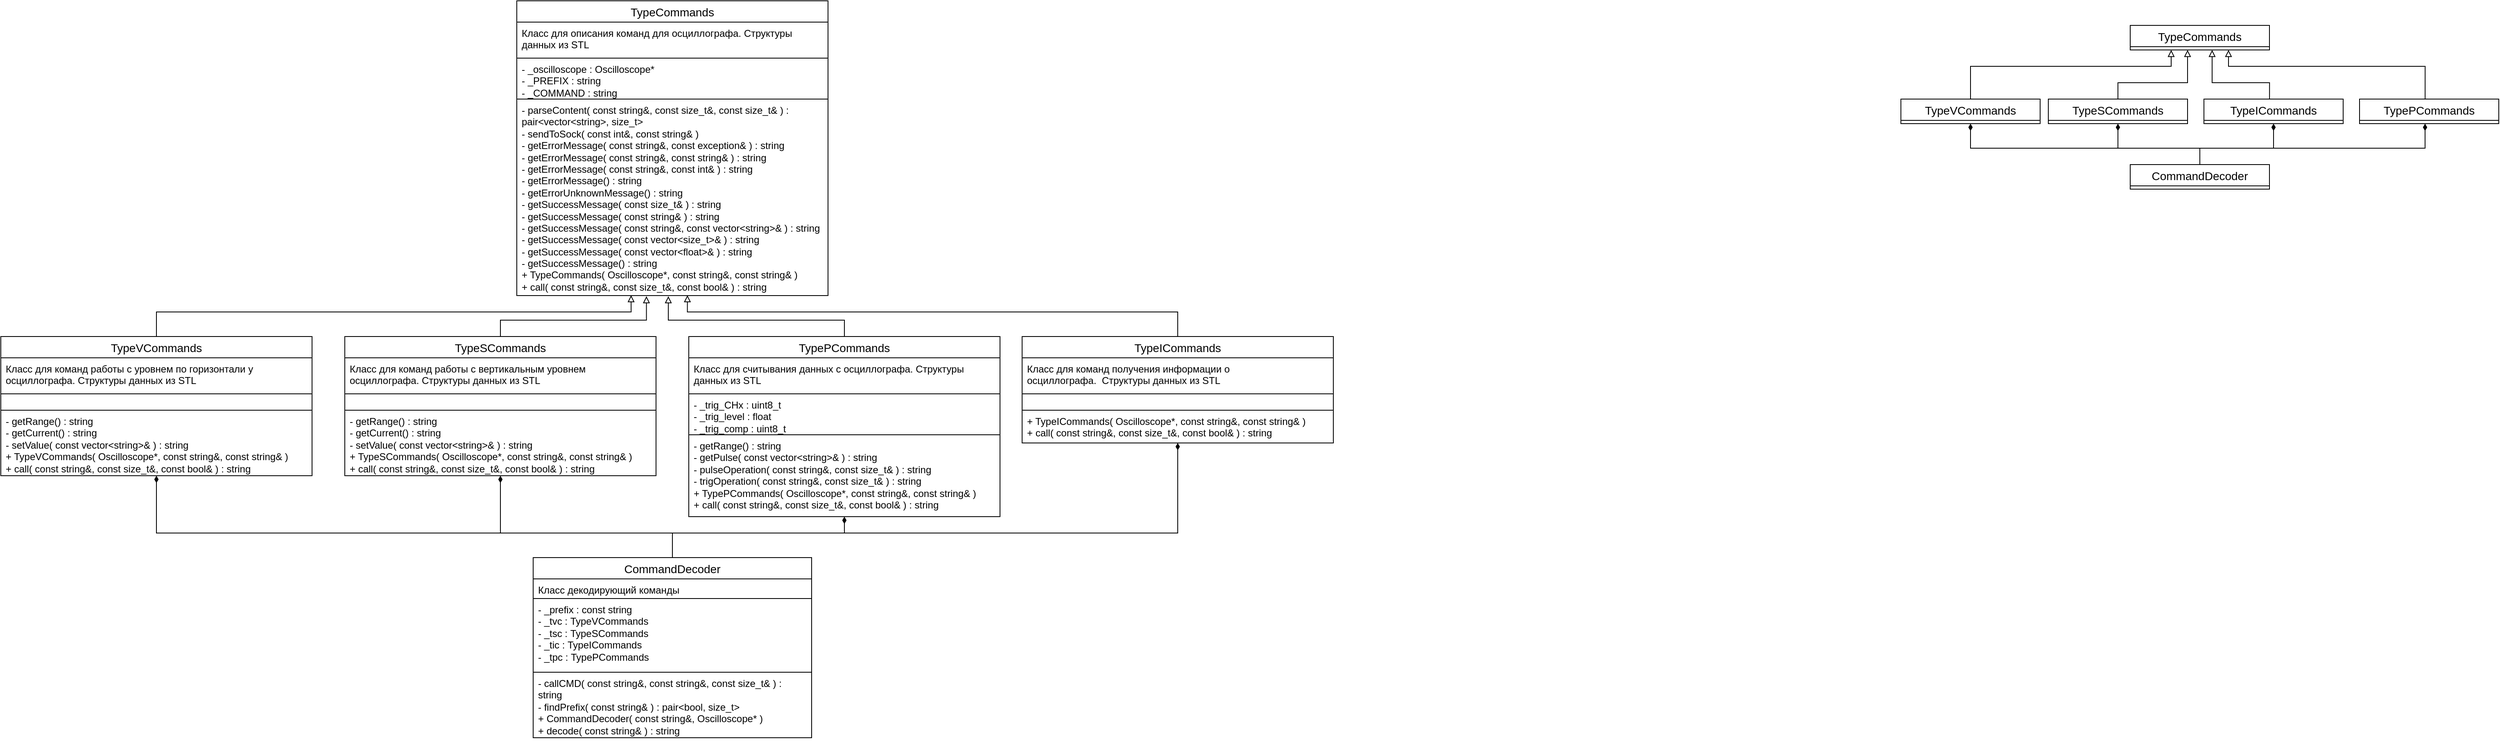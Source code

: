 <mxfile version="24.7.7">
  <diagram name="Страница — 1" id="O6acOKVQjmyDi4PtnxeY">
    <mxGraphModel dx="1853" dy="720" grid="1" gridSize="10" guides="1" tooltips="1" connect="1" arrows="1" fold="1" page="1" pageScale="1" pageWidth="827" pageHeight="1169" math="0" shadow="0">
      <root>
        <mxCell id="0" />
        <mxCell id="1" parent="0" />
        <mxCell id="8ycHwIcPBkL53dI1Rve8-1" value="TypeCommands" style="swimlane;fontStyle=0;childLayout=stackLayout;horizontal=1;startSize=26;horizontalStack=0;resizeParent=1;resizeParentMax=0;resizeLast=0;collapsible=1;marginBottom=0;align=center;fontSize=14;" vertex="1" parent="1">
          <mxGeometry x="-170" y="50" width="380" height="360" as="geometry">
            <mxRectangle x="230" y="200" width="170" height="30" as="alternateBounds" />
          </mxGeometry>
        </mxCell>
        <mxCell id="8ycHwIcPBkL53dI1Rve8-3" value="Класс для описания команд для осциллографа. Структуры данных из STL" style="text;spacingLeft=4;spacingRight=4;overflow=hidden;rotatable=0;points=[[0,0.5],[1,0.5]];portConstraint=eastwest;fontSize=12;whiteSpace=wrap;html=1;strokeWidth=1;perimeterSpacing=1;strokeColor=default;" vertex="1" parent="8ycHwIcPBkL53dI1Rve8-1">
          <mxGeometry y="26" width="380" height="44" as="geometry" />
        </mxCell>
        <mxCell id="8ycHwIcPBkL53dI1Rve8-2" value="&lt;div&gt;-&amp;nbsp;_oscilloscope :&amp;nbsp;Oscilloscope*&lt;/div&gt;- _PREFIX : string&lt;div&gt;&lt;div&gt;-&amp;nbsp;_COMMAND : string&lt;/div&gt;&lt;div&gt;&lt;br&gt;&lt;/div&gt;&lt;div&gt;&lt;br&gt;&lt;/div&gt;&lt;div&gt;&lt;br&gt;&lt;/div&gt;&lt;div&gt;&lt;br&gt;&lt;/div&gt;&lt;/div&gt;" style="text;strokeColor=none;fillColor=none;spacingLeft=4;spacingRight=4;overflow=hidden;rotatable=0;points=[[0,0.5],[1,0.5]];portConstraint=eastwest;fontSize=12;whiteSpace=wrap;html=1;" vertex="1" parent="8ycHwIcPBkL53dI1Rve8-1">
          <mxGeometry y="70" width="380" height="50" as="geometry" />
        </mxCell>
        <mxCell id="8ycHwIcPBkL53dI1Rve8-7" value="&lt;div style=&quot;caret-color: rgb(0, 0, 0); color: rgb(0, 0, 0); font-family: Helvetica; font-size: 12px; font-style: normal; font-variant-caps: normal; font-weight: 400; letter-spacing: normal; orphans: auto; text-align: left; text-indent: 0px; text-transform: none; white-space: normal; widows: auto; word-spacing: 0px; -webkit-text-stroke-width: 0px; text-decoration: none;&quot;&gt;- parseContent( const string&amp;amp;, const size_t&amp;amp;, const size_t&amp;amp; ) : pair&amp;lt;vector&amp;lt;string&amp;gt;, size_t&amp;gt;&lt;/div&gt;&lt;div style=&quot;caret-color: rgb(0, 0, 0); color: rgb(0, 0, 0); font-family: Helvetica; font-size: 12px; font-style: normal; font-variant-caps: normal; font-weight: 400; letter-spacing: normal; orphans: auto; text-align: left; text-indent: 0px; text-transform: none; white-space: normal; widows: auto; word-spacing: 0px; -webkit-text-stroke-width: 0px; text-decoration: none;&quot;&gt;- sendToSock( const int&amp;amp;, const string&amp;amp; )&lt;/div&gt;&lt;div style=&quot;caret-color: rgb(0, 0, 0); color: rgb(0, 0, 0); font-family: Helvetica; font-size: 12px; font-style: normal; font-variant-caps: normal; font-weight: 400; letter-spacing: normal; orphans: auto; text-align: left; text-indent: 0px; text-transform: none; white-space: normal; widows: auto; word-spacing: 0px; -webkit-text-stroke-width: 0px; text-decoration: none;&quot;&gt;- getErrorMessage( const string&amp;amp;, const exception&amp;amp; ) : string&lt;/div&gt;&lt;div style=&quot;caret-color: rgb(0, 0, 0); color: rgb(0, 0, 0); font-family: Helvetica; font-size: 12px; font-style: normal; font-variant-caps: normal; font-weight: 400; letter-spacing: normal; orphans: auto; text-align: left; text-indent: 0px; text-transform: none; white-space: normal; widows: auto; word-spacing: 0px; -webkit-text-stroke-width: 0px; text-decoration: none;&quot;&gt;- getErrorMessage( const string&amp;amp;, const string&amp;amp; ) : string&lt;/div&gt;&lt;div style=&quot;caret-color: rgb(0, 0, 0); color: rgb(0, 0, 0); font-family: Helvetica; font-size: 12px; font-style: normal; font-variant-caps: normal; font-weight: 400; letter-spacing: normal; orphans: auto; text-align: left; text-indent: 0px; text-transform: none; white-space: normal; widows: auto; word-spacing: 0px; -webkit-text-stroke-width: 0px; text-decoration: none;&quot;&gt;- getErrorMessage( const string&amp;amp;, const int&amp;amp; ) : string&lt;/div&gt;&lt;div style=&quot;caret-color: rgb(0, 0, 0); color: rgb(0, 0, 0); font-family: Helvetica; font-size: 12px; font-style: normal; font-variant-caps: normal; font-weight: 400; letter-spacing: normal; orphans: auto; text-align: left; text-indent: 0px; text-transform: none; white-space: normal; widows: auto; word-spacing: 0px; -webkit-text-stroke-width: 0px; text-decoration: none;&quot;&gt;- getErrorMessage() : string&lt;br&gt;&lt;/div&gt;&lt;div style=&quot;caret-color: rgb(0, 0, 0); color: rgb(0, 0, 0); font-family: Helvetica; font-size: 12px; font-style: normal; font-variant-caps: normal; font-weight: 400; letter-spacing: normal; orphans: auto; text-align: left; text-indent: 0px; text-transform: none; white-space: normal; widows: auto; word-spacing: 0px; -webkit-text-stroke-width: 0px; text-decoration: none;&quot;&gt;- getErrorUnknownMessage() : string&lt;br&gt;&lt;/div&gt;&lt;div style=&quot;caret-color: rgb(0, 0, 0); color: rgb(0, 0, 0); font-family: Helvetica; font-size: 12px; font-style: normal; font-variant-caps: normal; font-weight: 400; letter-spacing: normal; orphans: auto; text-align: left; text-indent: 0px; text-transform: none; white-space: normal; widows: auto; word-spacing: 0px; -webkit-text-stroke-width: 0px; text-decoration: none;&quot;&gt;- getSuccessMessage( const size_t&amp;amp; ) : string&lt;br&gt;&lt;/div&gt;&lt;div style=&quot;caret-color: rgb(0, 0, 0); color: rgb(0, 0, 0); font-family: Helvetica; font-size: 12px; font-style: normal; font-variant-caps: normal; font-weight: 400; letter-spacing: normal; orphans: auto; text-align: left; text-indent: 0px; text-transform: none; white-space: normal; widows: auto; word-spacing: 0px; -webkit-text-stroke-width: 0px; text-decoration: none;&quot;&gt;- getSuccessMessage( const string&amp;amp; ) : string&lt;/div&gt;&lt;div style=&quot;caret-color: rgb(0, 0, 0); color: rgb(0, 0, 0); font-family: Helvetica; font-size: 12px; font-style: normal; font-variant-caps: normal; font-weight: 400; letter-spacing: normal; orphans: auto; text-align: left; text-indent: 0px; text-transform: none; white-space: normal; widows: auto; word-spacing: 0px; -webkit-text-stroke-width: 0px; text-decoration: none;&quot;&gt;- getSuccessMessage( const string&amp;amp;, const vector&amp;lt;string&amp;gt;&amp;amp; ) : string&lt;/div&gt;&lt;div style=&quot;caret-color: rgb(0, 0, 0); color: rgb(0, 0, 0); font-family: Helvetica; font-size: 12px; font-style: normal; font-variant-caps: normal; font-weight: 400; letter-spacing: normal; orphans: auto; text-align: left; text-indent: 0px; text-transform: none; white-space: normal; widows: auto; word-spacing: 0px; -webkit-text-stroke-width: 0px; text-decoration: none;&quot;&gt;- getSuccessMessage( const vector&amp;lt;size_t&amp;gt;&amp;amp; ) : string&lt;/div&gt;&lt;div style=&quot;caret-color: rgb(0, 0, 0); color: rgb(0, 0, 0); font-family: Helvetica; font-size: 12px; font-style: normal; font-variant-caps: normal; font-weight: 400; letter-spacing: normal; orphans: auto; text-align: left; text-indent: 0px; text-transform: none; white-space: normal; widows: auto; word-spacing: 0px; -webkit-text-stroke-width: 0px; text-decoration: none;&quot;&gt;- getSuccessMessage( const vector&amp;lt;float&amp;gt;&amp;amp; ) : string&lt;/div&gt;&lt;div style=&quot;caret-color: rgb(0, 0, 0); color: rgb(0, 0, 0); font-family: Helvetica; font-size: 12px; font-style: normal; font-variant-caps: normal; font-weight: 400; letter-spacing: normal; orphans: auto; text-align: left; text-indent: 0px; text-transform: none; white-space: normal; widows: auto; word-spacing: 0px; -webkit-text-stroke-width: 0px; text-decoration: none;&quot;&gt;- getSuccessMessage() : string&lt;/div&gt;&lt;div style=&quot;caret-color: rgb(0, 0, 0); color: rgb(0, 0, 0); font-family: Helvetica; font-size: 12px; font-style: normal; font-variant-caps: normal; font-weight: 400; letter-spacing: normal; orphans: auto; text-align: left; text-indent: 0px; text-transform: none; white-space: normal; widows: auto; word-spacing: 0px; -webkit-text-stroke-width: 0px; text-decoration: none;&quot;&gt;+ TypeCommands( Oscilloscope*, const string&amp;amp;, const string&amp;amp; )&lt;/div&gt;&lt;div style=&quot;caret-color: rgb(0, 0, 0); color: rgb(0, 0, 0); font-family: Helvetica; font-size: 12px; font-style: normal; font-variant-caps: normal; font-weight: 400; letter-spacing: normal; orphans: auto; text-align: left; text-indent: 0px; text-transform: none; white-space: normal; widows: auto; word-spacing: 0px; -webkit-text-stroke-width: 0px; text-decoration: none;&quot;&gt;+ call( const string&amp;amp;, const size_t&amp;amp;, const bool&amp;amp; ) : string&lt;/div&gt;" style="text;spacingLeft=4;spacingRight=4;overflow=hidden;rotatable=0;points=[[0,0.5],[1,0.5]];portConstraint=eastwest;fontSize=12;whiteSpace=wrap;html=1;strokeWidth=1;perimeterSpacing=1;strokeColor=default;" vertex="1" parent="8ycHwIcPBkL53dI1Rve8-1">
          <mxGeometry y="120" width="380" height="240" as="geometry" />
        </mxCell>
        <mxCell id="8ycHwIcPBkL53dI1Rve8-8" value="TypeICommands" style="swimlane;fontStyle=0;childLayout=stackLayout;horizontal=1;startSize=26;horizontalStack=0;resizeParent=1;resizeParentMax=0;resizeLast=0;collapsible=1;marginBottom=0;align=center;fontSize=14;" vertex="1" parent="1">
          <mxGeometry x="447" y="460" width="380" height="130" as="geometry">
            <mxRectangle x="230" y="200" width="170" height="30" as="alternateBounds" />
          </mxGeometry>
        </mxCell>
        <mxCell id="8ycHwIcPBkL53dI1Rve8-9" value="Класс для команд получения информации о осциллографа.&amp;nbsp;&amp;nbsp;Структуры данных из STL" style="text;spacingLeft=4;spacingRight=4;overflow=hidden;rotatable=0;points=[[0,0.5],[1,0.5]];portConstraint=eastwest;fontSize=12;whiteSpace=wrap;html=1;strokeWidth=1;perimeterSpacing=1;strokeColor=default;" vertex="1" parent="8ycHwIcPBkL53dI1Rve8-8">
          <mxGeometry y="26" width="380" height="44" as="geometry" />
        </mxCell>
        <mxCell id="8ycHwIcPBkL53dI1Rve8-10" value="&lt;div&gt;&lt;br&gt;&lt;/div&gt;&lt;div&gt;&lt;div&gt;&lt;br&gt;&lt;/div&gt;&lt;div&gt;&lt;br&gt;&lt;/div&gt;&lt;/div&gt;" style="text;strokeColor=none;fillColor=none;spacingLeft=4;spacingRight=4;overflow=hidden;rotatable=0;points=[[0,0.5],[1,0.5]];portConstraint=eastwest;fontSize=12;whiteSpace=wrap;html=1;" vertex="1" parent="8ycHwIcPBkL53dI1Rve8-8">
          <mxGeometry y="70" width="380" height="20" as="geometry" />
        </mxCell>
        <mxCell id="8ycHwIcPBkL53dI1Rve8-11" value="&lt;div style=&quot;caret-color: rgb(0, 0, 0); color: rgb(0, 0, 0); font-family: Helvetica; font-size: 12px; font-style: normal; font-variant-caps: normal; font-weight: 400; letter-spacing: normal; orphans: auto; text-align: left; text-indent: 0px; text-transform: none; white-space: normal; widows: auto; word-spacing: 0px; -webkit-text-stroke-width: 0px; text-decoration: none;&quot;&gt;+ TypeICommands( Oscilloscope*, const string&amp;amp;, const string&amp;amp; )&lt;br&gt;&lt;/div&gt;&lt;div style=&quot;caret-color: rgb(0, 0, 0); color: rgb(0, 0, 0); font-family: Helvetica; font-size: 12px; font-style: normal; font-variant-caps: normal; font-weight: 400; letter-spacing: normal; orphans: auto; text-align: left; text-indent: 0px; text-transform: none; white-space: normal; widows: auto; word-spacing: 0px; -webkit-text-stroke-width: 0px; text-decoration: none;&quot;&gt;+ call( const string&amp;amp;, const size_t&amp;amp;, const bool&amp;amp; ) : string&lt;/div&gt;" style="text;spacingLeft=4;spacingRight=4;overflow=hidden;rotatable=0;points=[[0,0.5],[1,0.5]];portConstraint=eastwest;fontSize=12;whiteSpace=wrap;html=1;strokeWidth=1;perimeterSpacing=1;strokeColor=default;" vertex="1" parent="8ycHwIcPBkL53dI1Rve8-8">
          <mxGeometry y="90" width="380" height="40" as="geometry" />
        </mxCell>
        <mxCell id="8ycHwIcPBkL53dI1Rve8-16" value="TypePCommands" style="swimlane;fontStyle=0;childLayout=stackLayout;horizontal=1;startSize=26;horizontalStack=0;resizeParent=1;resizeParentMax=0;resizeLast=0;collapsible=1;marginBottom=0;align=center;fontSize=14;" vertex="1" parent="1">
          <mxGeometry x="40" y="460" width="380" height="220" as="geometry">
            <mxRectangle x="230" y="200" width="170" height="30" as="alternateBounds" />
          </mxGeometry>
        </mxCell>
        <mxCell id="8ycHwIcPBkL53dI1Rve8-17" value="Класс для считывания данных с осциллографа. Структуры данных из STL" style="text;spacingLeft=4;spacingRight=4;overflow=hidden;rotatable=0;points=[[0,0.5],[1,0.5]];portConstraint=eastwest;fontSize=12;whiteSpace=wrap;html=1;strokeWidth=1;perimeterSpacing=1;strokeColor=default;" vertex="1" parent="8ycHwIcPBkL53dI1Rve8-16">
          <mxGeometry y="26" width="380" height="44" as="geometry" />
        </mxCell>
        <mxCell id="8ycHwIcPBkL53dI1Rve8-18" value="&lt;div&gt;-&amp;nbsp;_trig_CHx : uint8_t&lt;/div&gt;-&amp;nbsp;_trig_level : float&lt;div&gt;&lt;div&gt;-&amp;nbsp;_trig_comp : uint8_t&lt;/div&gt;&lt;div&gt;&lt;br&gt;&lt;/div&gt;&lt;div&gt;&lt;br&gt;&lt;/div&gt;&lt;div&gt;&lt;br&gt;&lt;/div&gt;&lt;div&gt;&lt;br&gt;&lt;/div&gt;&lt;/div&gt;" style="text;strokeColor=none;fillColor=none;spacingLeft=4;spacingRight=4;overflow=hidden;rotatable=0;points=[[0,0.5],[1,0.5]];portConstraint=eastwest;fontSize=12;whiteSpace=wrap;html=1;" vertex="1" parent="8ycHwIcPBkL53dI1Rve8-16">
          <mxGeometry y="70" width="380" height="50" as="geometry" />
        </mxCell>
        <mxCell id="8ycHwIcPBkL53dI1Rve8-19" value="&lt;div style=&quot;caret-color: rgb(0, 0, 0); color: rgb(0, 0, 0); font-family: Helvetica; font-size: 12px; font-style: normal; font-variant-caps: normal; font-weight: 400; letter-spacing: normal; orphans: auto; text-align: left; text-indent: 0px; text-transform: none; white-space: normal; widows: auto; word-spacing: 0px; -webkit-text-stroke-width: 0px; text-decoration: none;&quot;&gt;-&amp;nbsp;getRange() : string&lt;/div&gt;&lt;div style=&quot;caret-color: rgb(0, 0, 0); color: rgb(0, 0, 0); font-family: Helvetica; font-size: 12px; font-style: normal; font-variant-caps: normal; font-weight: 400; letter-spacing: normal; orphans: auto; text-align: left; text-indent: 0px; text-transform: none; white-space: normal; widows: auto; word-spacing: 0px; -webkit-text-stroke-width: 0px; text-decoration: none;&quot;&gt;-&amp;nbsp;getPulse( const vector&amp;lt;string&amp;gt;&amp;amp; ) : string&lt;/div&gt;&lt;div style=&quot;caret-color: rgb(0, 0, 0); color: rgb(0, 0, 0); font-family: Helvetica; font-size: 12px; font-style: normal; font-variant-caps: normal; font-weight: 400; letter-spacing: normal; orphans: auto; text-align: left; text-indent: 0px; text-transform: none; white-space: normal; widows: auto; word-spacing: 0px; -webkit-text-stroke-width: 0px; text-decoration: none;&quot;&gt;&lt;div&gt;- pulseOperation( const string&amp;amp;, const size_t&amp;amp; ) : string&lt;/div&gt;&lt;div&gt;- trigOperation( const string&amp;amp;, const size_t&amp;amp; ) : string&lt;/div&gt;&lt;/div&gt;&lt;div style=&quot;caret-color: rgb(0, 0, 0); color: rgb(0, 0, 0); font-family: Helvetica; font-size: 12px; font-style: normal; font-variant-caps: normal; font-weight: 400; letter-spacing: normal; orphans: auto; text-align: left; text-indent: 0px; text-transform: none; white-space: normal; widows: auto; word-spacing: 0px; -webkit-text-stroke-width: 0px; text-decoration: none;&quot;&gt;+ TypePCommands( Oscilloscope*, const string&amp;amp;, const string&amp;amp; )&lt;/div&gt;&lt;div style=&quot;caret-color: rgb(0, 0, 0); color: rgb(0, 0, 0); font-family: Helvetica; font-size: 12px; font-style: normal; font-variant-caps: normal; font-weight: 400; letter-spacing: normal; orphans: auto; text-align: left; text-indent: 0px; text-transform: none; white-space: normal; widows: auto; word-spacing: 0px; -webkit-text-stroke-width: 0px; text-decoration: none;&quot;&gt;+ call( const string&amp;amp;, const size_t&amp;amp;, const bool&amp;amp; ) : string&lt;/div&gt;" style="text;spacingLeft=4;spacingRight=4;overflow=hidden;rotatable=0;points=[[0,0.5],[1,0.5]];portConstraint=eastwest;fontSize=12;whiteSpace=wrap;html=1;strokeWidth=1;perimeterSpacing=1;strokeColor=default;" vertex="1" parent="8ycHwIcPBkL53dI1Rve8-16">
          <mxGeometry y="120" width="380" height="100" as="geometry" />
        </mxCell>
        <mxCell id="8ycHwIcPBkL53dI1Rve8-20" value="TypeSCommands" style="swimlane;fontStyle=0;childLayout=stackLayout;horizontal=1;startSize=26;horizontalStack=0;resizeParent=1;resizeParentMax=0;resizeLast=0;collapsible=1;marginBottom=0;align=center;fontSize=14;" vertex="1" parent="1">
          <mxGeometry x="-380" y="460" width="380" height="170" as="geometry">
            <mxRectangle x="230" y="200" width="170" height="30" as="alternateBounds" />
          </mxGeometry>
        </mxCell>
        <mxCell id="8ycHwIcPBkL53dI1Rve8-21" value="Класс для команд работы с вертикальным уровнем осциллографа. Структуры данных из STL" style="text;spacingLeft=4;spacingRight=4;overflow=hidden;rotatable=0;points=[[0,0.5],[1,0.5]];portConstraint=eastwest;fontSize=12;whiteSpace=wrap;html=1;strokeWidth=1;perimeterSpacing=1;strokeColor=default;" vertex="1" parent="8ycHwIcPBkL53dI1Rve8-20">
          <mxGeometry y="26" width="380" height="44" as="geometry" />
        </mxCell>
        <mxCell id="8ycHwIcPBkL53dI1Rve8-22" value="&lt;div&gt;&lt;br&gt;&lt;/div&gt;" style="text;strokeColor=none;fillColor=none;spacingLeft=4;spacingRight=4;overflow=hidden;rotatable=0;points=[[0,0.5],[1,0.5]];portConstraint=eastwest;fontSize=12;whiteSpace=wrap;html=1;" vertex="1" parent="8ycHwIcPBkL53dI1Rve8-20">
          <mxGeometry y="70" width="380" height="20" as="geometry" />
        </mxCell>
        <mxCell id="8ycHwIcPBkL53dI1Rve8-23" value="&lt;div style=&quot;caret-color: rgb(0, 0, 0); color: rgb(0, 0, 0); font-family: Helvetica; font-size: 12px; font-style: normal; font-variant-caps: normal; font-weight: 400; letter-spacing: normal; orphans: auto; text-align: left; text-indent: 0px; text-transform: none; white-space: normal; widows: auto; word-spacing: 0px; -webkit-text-stroke-width: 0px; text-decoration: none;&quot;&gt;-&amp;nbsp;getRange() : string&lt;br&gt;&lt;/div&gt;&lt;div style=&quot;caret-color: rgb(0, 0, 0); color: rgb(0, 0, 0); font-family: Helvetica; font-size: 12px; font-style: normal; font-variant-caps: normal; font-weight: 400; letter-spacing: normal; orphans: auto; text-align: left; text-indent: 0px; text-transform: none; white-space: normal; widows: auto; word-spacing: 0px; -webkit-text-stroke-width: 0px; text-decoration: none;&quot;&gt;-&amp;nbsp;getCurrent() : string&lt;/div&gt;&lt;div style=&quot;caret-color: rgb(0, 0, 0); color: rgb(0, 0, 0); font-family: Helvetica; font-size: 12px; font-style: normal; font-variant-caps: normal; font-weight: 400; letter-spacing: normal; orphans: auto; text-align: left; text-indent: 0px; text-transform: none; white-space: normal; widows: auto; word-spacing: 0px; -webkit-text-stroke-width: 0px; text-decoration: none;&quot;&gt;-&amp;nbsp;setValue( const vector&amp;lt;string&amp;gt;&amp;amp; ) : string&lt;/div&gt;&lt;div style=&quot;caret-color: rgb(0, 0, 0); color: rgb(0, 0, 0); font-family: Helvetica; font-size: 12px; font-style: normal; font-variant-caps: normal; font-weight: 400; letter-spacing: normal; orphans: auto; text-align: left; text-indent: 0px; text-transform: none; white-space: normal; widows: auto; word-spacing: 0px; -webkit-text-stroke-width: 0px; text-decoration: none;&quot;&gt;+ TypeSCommands( Oscilloscope*, const string&amp;amp;, const string&amp;amp; )&lt;/div&gt;&lt;div style=&quot;caret-color: rgb(0, 0, 0); color: rgb(0, 0, 0); font-family: Helvetica; font-size: 12px; font-style: normal; font-variant-caps: normal; font-weight: 400; letter-spacing: normal; orphans: auto; text-align: left; text-indent: 0px; text-transform: none; white-space: normal; widows: auto; word-spacing: 0px; -webkit-text-stroke-width: 0px; text-decoration: none;&quot;&gt;+ call( const string&amp;amp;, const size_t&amp;amp;, const bool&amp;amp; ) : string&lt;/div&gt;" style="text;spacingLeft=4;spacingRight=4;overflow=hidden;rotatable=0;points=[[0,0.5],[1,0.5]];portConstraint=eastwest;fontSize=12;whiteSpace=wrap;html=1;strokeWidth=1;perimeterSpacing=1;strokeColor=default;" vertex="1" parent="8ycHwIcPBkL53dI1Rve8-20">
          <mxGeometry y="90" width="380" height="80" as="geometry" />
        </mxCell>
        <mxCell id="8ycHwIcPBkL53dI1Rve8-24" value="TypeVCommands" style="swimlane;fontStyle=0;childLayout=stackLayout;horizontal=1;startSize=26;horizontalStack=0;resizeParent=1;resizeParentMax=0;resizeLast=0;collapsible=1;marginBottom=0;align=center;fontSize=14;" vertex="1" parent="1">
          <mxGeometry x="-800" y="460" width="380" height="170" as="geometry">
            <mxRectangle x="230" y="200" width="170" height="30" as="alternateBounds" />
          </mxGeometry>
        </mxCell>
        <mxCell id="8ycHwIcPBkL53dI1Rve8-25" value="Класс для команд работы с уровнем по горизонтали у осциллографа. Структуры данных из STL" style="text;spacingLeft=4;spacingRight=4;overflow=hidden;rotatable=0;points=[[0,0.5],[1,0.5]];portConstraint=eastwest;fontSize=12;whiteSpace=wrap;html=1;strokeWidth=1;perimeterSpacing=1;strokeColor=default;" vertex="1" parent="8ycHwIcPBkL53dI1Rve8-24">
          <mxGeometry y="26" width="380" height="44" as="geometry" />
        </mxCell>
        <mxCell id="8ycHwIcPBkL53dI1Rve8-26" value="&lt;div&gt;&lt;br&gt;&lt;/div&gt;" style="text;strokeColor=none;fillColor=none;spacingLeft=4;spacingRight=4;overflow=hidden;rotatable=0;points=[[0,0.5],[1,0.5]];portConstraint=eastwest;fontSize=12;whiteSpace=wrap;html=1;" vertex="1" parent="8ycHwIcPBkL53dI1Rve8-24">
          <mxGeometry y="70" width="380" height="20" as="geometry" />
        </mxCell>
        <mxCell id="8ycHwIcPBkL53dI1Rve8-27" value="&lt;div style=&quot;caret-color: rgb(0, 0, 0); color: rgb(0, 0, 0); font-family: Helvetica; font-size: 12px; font-style: normal; font-variant-caps: normal; font-weight: 400; letter-spacing: normal; orphans: auto; text-align: left; text-indent: 0px; text-transform: none; white-space: normal; widows: auto; word-spacing: 0px; -webkit-text-stroke-width: 0px; text-decoration: none;&quot;&gt;&lt;div&gt;-&amp;nbsp;getRange() : string&lt;br&gt;&lt;/div&gt;&lt;div&gt;-&amp;nbsp;getCurrent() : string&lt;/div&gt;&lt;div&gt;-&amp;nbsp;setValue( const vector&amp;lt;string&amp;gt;&amp;amp; ) : string&lt;/div&gt;&lt;/div&gt;&lt;div style=&quot;caret-color: rgb(0, 0, 0); color: rgb(0, 0, 0); font-family: Helvetica; font-size: 12px; font-style: normal; font-variant-caps: normal; font-weight: 400; letter-spacing: normal; orphans: auto; text-align: left; text-indent: 0px; text-transform: none; white-space: normal; widows: auto; word-spacing: 0px; -webkit-text-stroke-width: 0px; text-decoration: none;&quot;&gt;+ TypeVCommands( Oscilloscope*, const string&amp;amp;, const string&amp;amp; )&lt;/div&gt;&lt;div style=&quot;caret-color: rgb(0, 0, 0); color: rgb(0, 0, 0); font-family: Helvetica; font-size: 12px; font-style: normal; font-variant-caps: normal; font-weight: 400; letter-spacing: normal; orphans: auto; text-align: left; text-indent: 0px; text-transform: none; white-space: normal; widows: auto; word-spacing: 0px; -webkit-text-stroke-width: 0px; text-decoration: none;&quot;&gt;+ call( const string&amp;amp;, const size_t&amp;amp;, const bool&amp;amp; ) : string&lt;/div&gt;" style="text;spacingLeft=4;spacingRight=4;overflow=hidden;rotatable=0;points=[[0,0.5],[1,0.5]];portConstraint=eastwest;fontSize=12;whiteSpace=wrap;html=1;strokeWidth=1;perimeterSpacing=1;strokeColor=default;" vertex="1" parent="8ycHwIcPBkL53dI1Rve8-24">
          <mxGeometry y="90" width="380" height="80" as="geometry" />
        </mxCell>
        <mxCell id="8ycHwIcPBkL53dI1Rve8-29" style="edgeStyle=orthogonalEdgeStyle;rounded=0;orthogonalLoop=1;jettySize=auto;html=1;entryX=0.417;entryY=0.999;entryDx=0;entryDy=0;entryPerimeter=0;endArrow=block;endFill=0;" edge="1" parent="1" source="8ycHwIcPBkL53dI1Rve8-20" target="8ycHwIcPBkL53dI1Rve8-7">
          <mxGeometry relative="1" as="geometry">
            <Array as="points">
              <mxPoint x="-190" y="440" />
              <mxPoint x="-12" y="440" />
            </Array>
          </mxGeometry>
        </mxCell>
        <mxCell id="8ycHwIcPBkL53dI1Rve8-30" style="edgeStyle=orthogonalEdgeStyle;rounded=0;orthogonalLoop=1;jettySize=auto;html=1;entryX=0.487;entryY=0.999;entryDx=0;entryDy=0;entryPerimeter=0;endArrow=block;endFill=0;" edge="1" parent="1" source="8ycHwIcPBkL53dI1Rve8-16" target="8ycHwIcPBkL53dI1Rve8-7">
          <mxGeometry relative="1" as="geometry">
            <Array as="points">
              <mxPoint x="230" y="440" />
              <mxPoint x="15" y="440" />
            </Array>
          </mxGeometry>
        </mxCell>
        <mxCell id="8ycHwIcPBkL53dI1Rve8-31" style="edgeStyle=orthogonalEdgeStyle;rounded=0;orthogonalLoop=1;jettySize=auto;html=1;entryX=0.548;entryY=0.994;entryDx=0;entryDy=0;entryPerimeter=0;endArrow=block;endFill=0;" edge="1" parent="1" source="8ycHwIcPBkL53dI1Rve8-8" target="8ycHwIcPBkL53dI1Rve8-7">
          <mxGeometry relative="1" as="geometry">
            <Array as="points">
              <mxPoint x="637" y="430" />
              <mxPoint x="38" y="430" />
            </Array>
          </mxGeometry>
        </mxCell>
        <mxCell id="8ycHwIcPBkL53dI1Rve8-32" style="edgeStyle=orthogonalEdgeStyle;rounded=0;orthogonalLoop=1;jettySize=auto;html=1;entryX=0.368;entryY=0.994;entryDx=0;entryDy=0;entryPerimeter=0;endArrow=block;endFill=0;" edge="1" parent="1" source="8ycHwIcPBkL53dI1Rve8-24" target="8ycHwIcPBkL53dI1Rve8-7">
          <mxGeometry relative="1" as="geometry">
            <Array as="points">
              <mxPoint x="-610" y="430" />
              <mxPoint x="-30" y="430" />
            </Array>
          </mxGeometry>
        </mxCell>
        <mxCell id="8ycHwIcPBkL53dI1Rve8-33" value="TypeCommands" style="swimlane;fontStyle=0;childLayout=stackLayout;horizontal=1;startSize=26;horizontalStack=0;resizeParent=1;resizeParentMax=0;resizeLast=0;collapsible=1;marginBottom=0;align=center;fontSize=14;" vertex="1" collapsed="1" parent="1">
          <mxGeometry x="1800" y="80" width="170" height="30" as="geometry">
            <mxRectangle x="1800" y="80" width="380" height="360" as="alternateBounds" />
          </mxGeometry>
        </mxCell>
        <mxCell id="8ycHwIcPBkL53dI1Rve8-34" value="Класс для описания команд для осциллографа. Структуры данных из STL" style="text;spacingLeft=4;spacingRight=4;overflow=hidden;rotatable=0;points=[[0,0.5],[1,0.5]];portConstraint=eastwest;fontSize=12;whiteSpace=wrap;html=1;strokeWidth=1;perimeterSpacing=1;strokeColor=default;" vertex="1" parent="8ycHwIcPBkL53dI1Rve8-33">
          <mxGeometry y="26" width="380" height="44" as="geometry" />
        </mxCell>
        <mxCell id="8ycHwIcPBkL53dI1Rve8-35" value="&lt;div&gt;-&amp;nbsp;_oscilloscope :&amp;nbsp;Oscilloscope*&lt;/div&gt;- _PREFIX : string&lt;div&gt;&lt;div&gt;-&amp;nbsp;_COMMAND : string&lt;/div&gt;&lt;div&gt;&lt;br&gt;&lt;/div&gt;&lt;div&gt;&lt;br&gt;&lt;/div&gt;&lt;div&gt;&lt;br&gt;&lt;/div&gt;&lt;div&gt;&lt;br&gt;&lt;/div&gt;&lt;/div&gt;" style="text;strokeColor=none;fillColor=none;spacingLeft=4;spacingRight=4;overflow=hidden;rotatable=0;points=[[0,0.5],[1,0.5]];portConstraint=eastwest;fontSize=12;whiteSpace=wrap;html=1;" vertex="1" parent="8ycHwIcPBkL53dI1Rve8-33">
          <mxGeometry y="70" width="380" height="50" as="geometry" />
        </mxCell>
        <mxCell id="8ycHwIcPBkL53dI1Rve8-36" value="&lt;div style=&quot;caret-color: rgb(0, 0, 0); color: rgb(0, 0, 0); font-family: Helvetica; font-size: 12px; font-style: normal; font-variant-caps: normal; font-weight: 400; letter-spacing: normal; orphans: auto; text-align: left; text-indent: 0px; text-transform: none; white-space: normal; widows: auto; word-spacing: 0px; -webkit-text-stroke-width: 0px; text-decoration: none;&quot;&gt;- parseContent( const string&amp;amp;, const size_t&amp;amp;, const size_t&amp;amp; ) : pair&amp;lt;vector&amp;lt;string&amp;gt;, size_t&amp;gt;&lt;/div&gt;&lt;div style=&quot;caret-color: rgb(0, 0, 0); color: rgb(0, 0, 0); font-family: Helvetica; font-size: 12px; font-style: normal; font-variant-caps: normal; font-weight: 400; letter-spacing: normal; orphans: auto; text-align: left; text-indent: 0px; text-transform: none; white-space: normal; widows: auto; word-spacing: 0px; -webkit-text-stroke-width: 0px; text-decoration: none;&quot;&gt;- sendToSock( const int&amp;amp;, const string&amp;amp; )&lt;/div&gt;&lt;div style=&quot;caret-color: rgb(0, 0, 0); color: rgb(0, 0, 0); font-family: Helvetica; font-size: 12px; font-style: normal; font-variant-caps: normal; font-weight: 400; letter-spacing: normal; orphans: auto; text-align: left; text-indent: 0px; text-transform: none; white-space: normal; widows: auto; word-spacing: 0px; -webkit-text-stroke-width: 0px; text-decoration: none;&quot;&gt;- getErrorMessage( const string&amp;amp;, const exception&amp;amp; ) : string&lt;/div&gt;&lt;div style=&quot;caret-color: rgb(0, 0, 0); color: rgb(0, 0, 0); font-family: Helvetica; font-size: 12px; font-style: normal; font-variant-caps: normal; font-weight: 400; letter-spacing: normal; orphans: auto; text-align: left; text-indent: 0px; text-transform: none; white-space: normal; widows: auto; word-spacing: 0px; -webkit-text-stroke-width: 0px; text-decoration: none;&quot;&gt;- getErrorMessage( const string&amp;amp;, const string&amp;amp; ) : string&lt;/div&gt;&lt;div style=&quot;caret-color: rgb(0, 0, 0); color: rgb(0, 0, 0); font-family: Helvetica; font-size: 12px; font-style: normal; font-variant-caps: normal; font-weight: 400; letter-spacing: normal; orphans: auto; text-align: left; text-indent: 0px; text-transform: none; white-space: normal; widows: auto; word-spacing: 0px; -webkit-text-stroke-width: 0px; text-decoration: none;&quot;&gt;- getErrorMessage( const string&amp;amp;, const int&amp;amp; ) : string&lt;/div&gt;&lt;div style=&quot;caret-color: rgb(0, 0, 0); color: rgb(0, 0, 0); font-family: Helvetica; font-size: 12px; font-style: normal; font-variant-caps: normal; font-weight: 400; letter-spacing: normal; orphans: auto; text-align: left; text-indent: 0px; text-transform: none; white-space: normal; widows: auto; word-spacing: 0px; -webkit-text-stroke-width: 0px; text-decoration: none;&quot;&gt;- getErrorMessage() : string&lt;br&gt;&lt;/div&gt;&lt;div style=&quot;caret-color: rgb(0, 0, 0); color: rgb(0, 0, 0); font-family: Helvetica; font-size: 12px; font-style: normal; font-variant-caps: normal; font-weight: 400; letter-spacing: normal; orphans: auto; text-align: left; text-indent: 0px; text-transform: none; white-space: normal; widows: auto; word-spacing: 0px; -webkit-text-stroke-width: 0px; text-decoration: none;&quot;&gt;- getErrorUnknownMessage() : string&lt;br&gt;&lt;/div&gt;&lt;div style=&quot;caret-color: rgb(0, 0, 0); color: rgb(0, 0, 0); font-family: Helvetica; font-size: 12px; font-style: normal; font-variant-caps: normal; font-weight: 400; letter-spacing: normal; orphans: auto; text-align: left; text-indent: 0px; text-transform: none; white-space: normal; widows: auto; word-spacing: 0px; -webkit-text-stroke-width: 0px; text-decoration: none;&quot;&gt;- getSuccessMessage( const size_t&amp;amp; ) : string&lt;br&gt;&lt;/div&gt;&lt;div style=&quot;caret-color: rgb(0, 0, 0); color: rgb(0, 0, 0); font-family: Helvetica; font-size: 12px; font-style: normal; font-variant-caps: normal; font-weight: 400; letter-spacing: normal; orphans: auto; text-align: left; text-indent: 0px; text-transform: none; white-space: normal; widows: auto; word-spacing: 0px; -webkit-text-stroke-width: 0px; text-decoration: none;&quot;&gt;- getSuccessMessage( const string&amp;amp; ) : string&lt;/div&gt;&lt;div style=&quot;caret-color: rgb(0, 0, 0); color: rgb(0, 0, 0); font-family: Helvetica; font-size: 12px; font-style: normal; font-variant-caps: normal; font-weight: 400; letter-spacing: normal; orphans: auto; text-align: left; text-indent: 0px; text-transform: none; white-space: normal; widows: auto; word-spacing: 0px; -webkit-text-stroke-width: 0px; text-decoration: none;&quot;&gt;- getSuccessMessage( const string&amp;amp;, const vector&amp;lt;string&amp;gt;&amp;amp; ) : string&lt;/div&gt;&lt;div style=&quot;caret-color: rgb(0, 0, 0); color: rgb(0, 0, 0); font-family: Helvetica; font-size: 12px; font-style: normal; font-variant-caps: normal; font-weight: 400; letter-spacing: normal; orphans: auto; text-align: left; text-indent: 0px; text-transform: none; white-space: normal; widows: auto; word-spacing: 0px; -webkit-text-stroke-width: 0px; text-decoration: none;&quot;&gt;- getSuccessMessage( const vector&amp;lt;size_t&amp;gt;&amp;amp; ) : string&lt;/div&gt;&lt;div style=&quot;caret-color: rgb(0, 0, 0); color: rgb(0, 0, 0); font-family: Helvetica; font-size: 12px; font-style: normal; font-variant-caps: normal; font-weight: 400; letter-spacing: normal; orphans: auto; text-align: left; text-indent: 0px; text-transform: none; white-space: normal; widows: auto; word-spacing: 0px; -webkit-text-stroke-width: 0px; text-decoration: none;&quot;&gt;- getSuccessMessage( const vector&amp;lt;float&amp;gt;&amp;amp; ) : string&lt;/div&gt;&lt;div style=&quot;caret-color: rgb(0, 0, 0); color: rgb(0, 0, 0); font-family: Helvetica; font-size: 12px; font-style: normal; font-variant-caps: normal; font-weight: 400; letter-spacing: normal; orphans: auto; text-align: left; text-indent: 0px; text-transform: none; white-space: normal; widows: auto; word-spacing: 0px; -webkit-text-stroke-width: 0px; text-decoration: none;&quot;&gt;- getSuccessMessage() : string&lt;/div&gt;&lt;div style=&quot;caret-color: rgb(0, 0, 0); color: rgb(0, 0, 0); font-family: Helvetica; font-size: 12px; font-style: normal; font-variant-caps: normal; font-weight: 400; letter-spacing: normal; orphans: auto; text-align: left; text-indent: 0px; text-transform: none; white-space: normal; widows: auto; word-spacing: 0px; -webkit-text-stroke-width: 0px; text-decoration: none;&quot;&gt;+ TypeCommands( Oscilloscope*, const string&amp;amp;, const string&amp;amp; )&lt;/div&gt;&lt;div style=&quot;caret-color: rgb(0, 0, 0); color: rgb(0, 0, 0); font-family: Helvetica; font-size: 12px; font-style: normal; font-variant-caps: normal; font-weight: 400; letter-spacing: normal; orphans: auto; text-align: left; text-indent: 0px; text-transform: none; white-space: normal; widows: auto; word-spacing: 0px; -webkit-text-stroke-width: 0px; text-decoration: none;&quot;&gt;+ call( const string&amp;amp;, const size_t&amp;amp;, const bool&amp;amp; ) : string&lt;/div&gt;" style="text;spacingLeft=4;spacingRight=4;overflow=hidden;rotatable=0;points=[[0,0.5],[1,0.5]];portConstraint=eastwest;fontSize=12;whiteSpace=wrap;html=1;strokeWidth=1;perimeterSpacing=1;strokeColor=default;" vertex="1" parent="8ycHwIcPBkL53dI1Rve8-33">
          <mxGeometry y="120" width="380" height="240" as="geometry" />
        </mxCell>
        <mxCell id="8ycHwIcPBkL53dI1Rve8-58" style="edgeStyle=orthogonalEdgeStyle;rounded=0;orthogonalLoop=1;jettySize=auto;html=1;endArrow=block;endFill=0;exitX=0.471;exitY=0;exitDx=0;exitDy=0;exitPerimeter=0;" edge="1" parent="1" source="8ycHwIcPBkL53dI1Rve8-37">
          <mxGeometry relative="1" as="geometry">
            <mxPoint x="1900" y="110" as="targetPoint" />
            <Array as="points">
              <mxPoint x="1970" y="150" />
              <mxPoint x="1900" y="150" />
            </Array>
          </mxGeometry>
        </mxCell>
        <mxCell id="8ycHwIcPBkL53dI1Rve8-37" value="TypeICommands" style="swimlane;fontStyle=0;childLayout=stackLayout;horizontal=1;startSize=26;horizontalStack=0;resizeParent=1;resizeParentMax=0;resizeLast=0;collapsible=1;marginBottom=0;align=center;fontSize=14;" vertex="1" collapsed="1" parent="1">
          <mxGeometry x="1890" y="170" width="170" height="30" as="geometry">
            <mxRectangle x="2417" y="490" width="380" height="130" as="alternateBounds" />
          </mxGeometry>
        </mxCell>
        <mxCell id="8ycHwIcPBkL53dI1Rve8-38" value="Класс для команд получения информации о осциллографа.&amp;nbsp;&amp;nbsp;Структуры данных из STL" style="text;spacingLeft=4;spacingRight=4;overflow=hidden;rotatable=0;points=[[0,0.5],[1,0.5]];portConstraint=eastwest;fontSize=12;whiteSpace=wrap;html=1;strokeWidth=1;perimeterSpacing=1;strokeColor=default;" vertex="1" parent="8ycHwIcPBkL53dI1Rve8-37">
          <mxGeometry y="26" width="380" height="44" as="geometry" />
        </mxCell>
        <mxCell id="8ycHwIcPBkL53dI1Rve8-39" value="&lt;div&gt;&lt;br&gt;&lt;/div&gt;&lt;div&gt;&lt;div&gt;&lt;br&gt;&lt;/div&gt;&lt;div&gt;&lt;br&gt;&lt;/div&gt;&lt;/div&gt;" style="text;strokeColor=none;fillColor=none;spacingLeft=4;spacingRight=4;overflow=hidden;rotatable=0;points=[[0,0.5],[1,0.5]];portConstraint=eastwest;fontSize=12;whiteSpace=wrap;html=1;" vertex="1" parent="8ycHwIcPBkL53dI1Rve8-37">
          <mxGeometry y="70" width="380" height="20" as="geometry" />
        </mxCell>
        <mxCell id="8ycHwIcPBkL53dI1Rve8-40" value="&lt;div style=&quot;caret-color: rgb(0, 0, 0); color: rgb(0, 0, 0); font-family: Helvetica; font-size: 12px; font-style: normal; font-variant-caps: normal; font-weight: 400; letter-spacing: normal; orphans: auto; text-align: left; text-indent: 0px; text-transform: none; white-space: normal; widows: auto; word-spacing: 0px; -webkit-text-stroke-width: 0px; text-decoration: none;&quot;&gt;+ TypeICommands( Oscilloscope*, const string&amp;amp;, const string&amp;amp; )&lt;br&gt;&lt;/div&gt;&lt;div style=&quot;caret-color: rgb(0, 0, 0); color: rgb(0, 0, 0); font-family: Helvetica; font-size: 12px; font-style: normal; font-variant-caps: normal; font-weight: 400; letter-spacing: normal; orphans: auto; text-align: left; text-indent: 0px; text-transform: none; white-space: normal; widows: auto; word-spacing: 0px; -webkit-text-stroke-width: 0px; text-decoration: none;&quot;&gt;+ call( const string&amp;amp;, const size_t&amp;amp;, const bool&amp;amp; ) : string&lt;/div&gt;" style="text;spacingLeft=4;spacingRight=4;overflow=hidden;rotatable=0;points=[[0,0.5],[1,0.5]];portConstraint=eastwest;fontSize=12;whiteSpace=wrap;html=1;strokeWidth=1;perimeterSpacing=1;strokeColor=default;" vertex="1" parent="8ycHwIcPBkL53dI1Rve8-37">
          <mxGeometry y="90" width="380" height="40" as="geometry" />
        </mxCell>
        <mxCell id="8ycHwIcPBkL53dI1Rve8-59" style="edgeStyle=orthogonalEdgeStyle;rounded=0;orthogonalLoop=1;jettySize=auto;html=1;endArrow=block;endFill=0;exitX=0.471;exitY=0;exitDx=0;exitDy=0;exitPerimeter=0;" edge="1" parent="1" source="8ycHwIcPBkL53dI1Rve8-41">
          <mxGeometry relative="1" as="geometry">
            <mxPoint x="1920" y="110" as="targetPoint" />
            <Array as="points">
              <mxPoint x="2160" y="130" />
              <mxPoint x="1920" y="130" />
            </Array>
          </mxGeometry>
        </mxCell>
        <mxCell id="8ycHwIcPBkL53dI1Rve8-41" value="TypePCommands" style="swimlane;fontStyle=0;childLayout=stackLayout;horizontal=1;startSize=26;horizontalStack=0;resizeParent=1;resizeParentMax=0;resizeLast=0;collapsible=1;marginBottom=0;align=center;fontSize=14;" vertex="1" collapsed="1" parent="1">
          <mxGeometry x="2080" y="170" width="170" height="30" as="geometry">
            <mxRectangle x="2010" y="490" width="380" height="220" as="alternateBounds" />
          </mxGeometry>
        </mxCell>
        <mxCell id="8ycHwIcPBkL53dI1Rve8-42" value="Класс для считывания данных с осциллографа. Структуры данных из STL" style="text;spacingLeft=4;spacingRight=4;overflow=hidden;rotatable=0;points=[[0,0.5],[1,0.5]];portConstraint=eastwest;fontSize=12;whiteSpace=wrap;html=1;strokeWidth=1;perimeterSpacing=1;strokeColor=default;" vertex="1" parent="8ycHwIcPBkL53dI1Rve8-41">
          <mxGeometry y="26" width="380" height="44" as="geometry" />
        </mxCell>
        <mxCell id="8ycHwIcPBkL53dI1Rve8-43" value="&lt;div&gt;-&amp;nbsp;_trig_CHx : uint8_t&lt;/div&gt;-&amp;nbsp;_trig_level : float&lt;div&gt;&lt;div&gt;-&amp;nbsp;_trig_comp : uint8_t&lt;/div&gt;&lt;div&gt;&lt;br&gt;&lt;/div&gt;&lt;div&gt;&lt;br&gt;&lt;/div&gt;&lt;div&gt;&lt;br&gt;&lt;/div&gt;&lt;div&gt;&lt;br&gt;&lt;/div&gt;&lt;/div&gt;" style="text;strokeColor=none;fillColor=none;spacingLeft=4;spacingRight=4;overflow=hidden;rotatable=0;points=[[0,0.5],[1,0.5]];portConstraint=eastwest;fontSize=12;whiteSpace=wrap;html=1;" vertex="1" parent="8ycHwIcPBkL53dI1Rve8-41">
          <mxGeometry y="70" width="380" height="50" as="geometry" />
        </mxCell>
        <mxCell id="8ycHwIcPBkL53dI1Rve8-44" value="&lt;div style=&quot;caret-color: rgb(0, 0, 0); color: rgb(0, 0, 0); font-family: Helvetica; font-size: 12px; font-style: normal; font-variant-caps: normal; font-weight: 400; letter-spacing: normal; orphans: auto; text-align: left; text-indent: 0px; text-transform: none; white-space: normal; widows: auto; word-spacing: 0px; -webkit-text-stroke-width: 0px; text-decoration: none;&quot;&gt;-&amp;nbsp;getRange() : string&lt;/div&gt;&lt;div style=&quot;caret-color: rgb(0, 0, 0); color: rgb(0, 0, 0); font-family: Helvetica; font-size: 12px; font-style: normal; font-variant-caps: normal; font-weight: 400; letter-spacing: normal; orphans: auto; text-align: left; text-indent: 0px; text-transform: none; white-space: normal; widows: auto; word-spacing: 0px; -webkit-text-stroke-width: 0px; text-decoration: none;&quot;&gt;-&amp;nbsp;getPulse( const vector&amp;lt;string&amp;gt;&amp;amp; ) : string&lt;/div&gt;&lt;div style=&quot;caret-color: rgb(0, 0, 0); color: rgb(0, 0, 0); font-family: Helvetica; font-size: 12px; font-style: normal; font-variant-caps: normal; font-weight: 400; letter-spacing: normal; orphans: auto; text-align: left; text-indent: 0px; text-transform: none; white-space: normal; widows: auto; word-spacing: 0px; -webkit-text-stroke-width: 0px; text-decoration: none;&quot;&gt;&lt;div&gt;- pulseOperation( const string&amp;amp;, const size_t&amp;amp; ) : string&lt;/div&gt;&lt;div&gt;- trigOperation( const string&amp;amp;, const size_t&amp;amp; ) : string&lt;/div&gt;&lt;/div&gt;&lt;div style=&quot;caret-color: rgb(0, 0, 0); color: rgb(0, 0, 0); font-family: Helvetica; font-size: 12px; font-style: normal; font-variant-caps: normal; font-weight: 400; letter-spacing: normal; orphans: auto; text-align: left; text-indent: 0px; text-transform: none; white-space: normal; widows: auto; word-spacing: 0px; -webkit-text-stroke-width: 0px; text-decoration: none;&quot;&gt;+ TypePCommands( Oscilloscope*, const string&amp;amp;, const string&amp;amp; )&lt;/div&gt;&lt;div style=&quot;caret-color: rgb(0, 0, 0); color: rgb(0, 0, 0); font-family: Helvetica; font-size: 12px; font-style: normal; font-variant-caps: normal; font-weight: 400; letter-spacing: normal; orphans: auto; text-align: left; text-indent: 0px; text-transform: none; white-space: normal; widows: auto; word-spacing: 0px; -webkit-text-stroke-width: 0px; text-decoration: none;&quot;&gt;+ call( const string&amp;amp;, const size_t&amp;amp;, const bool&amp;amp; ) : string&lt;/div&gt;" style="text;spacingLeft=4;spacingRight=4;overflow=hidden;rotatable=0;points=[[0,0.5],[1,0.5]];portConstraint=eastwest;fontSize=12;whiteSpace=wrap;html=1;strokeWidth=1;perimeterSpacing=1;strokeColor=default;" vertex="1" parent="8ycHwIcPBkL53dI1Rve8-41">
          <mxGeometry y="120" width="380" height="100" as="geometry" />
        </mxCell>
        <mxCell id="8ycHwIcPBkL53dI1Rve8-57" style="edgeStyle=orthogonalEdgeStyle;rounded=0;orthogonalLoop=1;jettySize=auto;html=1;endArrow=block;endFill=0;exitX=0.5;exitY=0;exitDx=0;exitDy=0;" edge="1" parent="1" source="8ycHwIcPBkL53dI1Rve8-45">
          <mxGeometry relative="1" as="geometry">
            <mxPoint x="1870" y="110" as="targetPoint" />
            <Array as="points">
              <mxPoint x="1785" y="150" />
              <mxPoint x="1870" y="150" />
            </Array>
          </mxGeometry>
        </mxCell>
        <mxCell id="8ycHwIcPBkL53dI1Rve8-45" value="TypeSCommands" style="swimlane;fontStyle=0;childLayout=stackLayout;horizontal=1;startSize=26;horizontalStack=0;resizeParent=1;resizeParentMax=0;resizeLast=0;collapsible=1;marginBottom=0;align=center;fontSize=14;" vertex="1" collapsed="1" parent="1">
          <mxGeometry x="1700" y="170" width="170" height="30" as="geometry">
            <mxRectangle x="1590" y="490" width="380" height="170" as="alternateBounds" />
          </mxGeometry>
        </mxCell>
        <mxCell id="8ycHwIcPBkL53dI1Rve8-46" value="Класс для команд работы с вертикальным уровнем осциллографа. Структуры данных из STL" style="text;spacingLeft=4;spacingRight=4;overflow=hidden;rotatable=0;points=[[0,0.5],[1,0.5]];portConstraint=eastwest;fontSize=12;whiteSpace=wrap;html=1;strokeWidth=1;perimeterSpacing=1;strokeColor=default;" vertex="1" parent="8ycHwIcPBkL53dI1Rve8-45">
          <mxGeometry y="26" width="380" height="44" as="geometry" />
        </mxCell>
        <mxCell id="8ycHwIcPBkL53dI1Rve8-47" value="&lt;div&gt;&lt;br&gt;&lt;/div&gt;" style="text;strokeColor=none;fillColor=none;spacingLeft=4;spacingRight=4;overflow=hidden;rotatable=0;points=[[0,0.5],[1,0.5]];portConstraint=eastwest;fontSize=12;whiteSpace=wrap;html=1;" vertex="1" parent="8ycHwIcPBkL53dI1Rve8-45">
          <mxGeometry y="70" width="380" height="20" as="geometry" />
        </mxCell>
        <mxCell id="8ycHwIcPBkL53dI1Rve8-48" value="&lt;div style=&quot;caret-color: rgb(0, 0, 0); color: rgb(0, 0, 0); font-family: Helvetica; font-size: 12px; font-style: normal; font-variant-caps: normal; font-weight: 400; letter-spacing: normal; orphans: auto; text-align: left; text-indent: 0px; text-transform: none; white-space: normal; widows: auto; word-spacing: 0px; -webkit-text-stroke-width: 0px; text-decoration: none;&quot;&gt;-&amp;nbsp;getRange() : string&lt;br&gt;&lt;/div&gt;&lt;div style=&quot;caret-color: rgb(0, 0, 0); color: rgb(0, 0, 0); font-family: Helvetica; font-size: 12px; font-style: normal; font-variant-caps: normal; font-weight: 400; letter-spacing: normal; orphans: auto; text-align: left; text-indent: 0px; text-transform: none; white-space: normal; widows: auto; word-spacing: 0px; -webkit-text-stroke-width: 0px; text-decoration: none;&quot;&gt;-&amp;nbsp;getCurrent() : string&lt;/div&gt;&lt;div style=&quot;caret-color: rgb(0, 0, 0); color: rgb(0, 0, 0); font-family: Helvetica; font-size: 12px; font-style: normal; font-variant-caps: normal; font-weight: 400; letter-spacing: normal; orphans: auto; text-align: left; text-indent: 0px; text-transform: none; white-space: normal; widows: auto; word-spacing: 0px; -webkit-text-stroke-width: 0px; text-decoration: none;&quot;&gt;-&amp;nbsp;setValue( const vector&amp;lt;string&amp;gt;&amp;amp; ) : string&lt;/div&gt;&lt;div style=&quot;caret-color: rgb(0, 0, 0); color: rgb(0, 0, 0); font-family: Helvetica; font-size: 12px; font-style: normal; font-variant-caps: normal; font-weight: 400; letter-spacing: normal; orphans: auto; text-align: left; text-indent: 0px; text-transform: none; white-space: normal; widows: auto; word-spacing: 0px; -webkit-text-stroke-width: 0px; text-decoration: none;&quot;&gt;+ TypeSCommands( Oscilloscope*, const string&amp;amp;, const string&amp;amp; )&lt;/div&gt;&lt;div style=&quot;caret-color: rgb(0, 0, 0); color: rgb(0, 0, 0); font-family: Helvetica; font-size: 12px; font-style: normal; font-variant-caps: normal; font-weight: 400; letter-spacing: normal; orphans: auto; text-align: left; text-indent: 0px; text-transform: none; white-space: normal; widows: auto; word-spacing: 0px; -webkit-text-stroke-width: 0px; text-decoration: none;&quot;&gt;+ call( const string&amp;amp;, const size_t&amp;amp;, const bool&amp;amp; ) : string&lt;/div&gt;" style="text;spacingLeft=4;spacingRight=4;overflow=hidden;rotatable=0;points=[[0,0.5],[1,0.5]];portConstraint=eastwest;fontSize=12;whiteSpace=wrap;html=1;strokeWidth=1;perimeterSpacing=1;strokeColor=default;" vertex="1" parent="8ycHwIcPBkL53dI1Rve8-45">
          <mxGeometry y="90" width="380" height="80" as="geometry" />
        </mxCell>
        <mxCell id="8ycHwIcPBkL53dI1Rve8-60" style="edgeStyle=orthogonalEdgeStyle;rounded=0;orthogonalLoop=1;jettySize=auto;html=1;endArrow=block;endFill=0;exitX=0.5;exitY=0;exitDx=0;exitDy=0;" edge="1" parent="1" source="8ycHwIcPBkL53dI1Rve8-49">
          <mxGeometry relative="1" as="geometry">
            <mxPoint x="1850" y="110" as="targetPoint" />
            <Array as="points">
              <mxPoint x="1605" y="130" />
              <mxPoint x="1850" y="130" />
            </Array>
          </mxGeometry>
        </mxCell>
        <mxCell id="8ycHwIcPBkL53dI1Rve8-49" value="TypeVCommands" style="swimlane;fontStyle=0;childLayout=stackLayout;horizontal=1;startSize=26;horizontalStack=0;resizeParent=1;resizeParentMax=0;resizeLast=0;collapsible=1;marginBottom=0;align=center;fontSize=14;" vertex="1" collapsed="1" parent="1">
          <mxGeometry x="1520" y="170" width="170" height="30" as="geometry">
            <mxRectangle x="1170" y="490" width="380" height="170" as="alternateBounds" />
          </mxGeometry>
        </mxCell>
        <mxCell id="8ycHwIcPBkL53dI1Rve8-50" value="Класс для команд работы с уровнем по горизонтали у осциллографа. Структуры данных из STL" style="text;spacingLeft=4;spacingRight=4;overflow=hidden;rotatable=0;points=[[0,0.5],[1,0.5]];portConstraint=eastwest;fontSize=12;whiteSpace=wrap;html=1;strokeWidth=1;perimeterSpacing=1;strokeColor=default;" vertex="1" parent="8ycHwIcPBkL53dI1Rve8-49">
          <mxGeometry y="26" width="380" height="44" as="geometry" />
        </mxCell>
        <mxCell id="8ycHwIcPBkL53dI1Rve8-51" value="&lt;div&gt;&lt;br&gt;&lt;/div&gt;" style="text;strokeColor=none;fillColor=none;spacingLeft=4;spacingRight=4;overflow=hidden;rotatable=0;points=[[0,0.5],[1,0.5]];portConstraint=eastwest;fontSize=12;whiteSpace=wrap;html=1;" vertex="1" parent="8ycHwIcPBkL53dI1Rve8-49">
          <mxGeometry y="70" width="380" height="20" as="geometry" />
        </mxCell>
        <mxCell id="8ycHwIcPBkL53dI1Rve8-52" value="&lt;div style=&quot;caret-color: rgb(0, 0, 0); color: rgb(0, 0, 0); font-family: Helvetica; font-size: 12px; font-style: normal; font-variant-caps: normal; font-weight: 400; letter-spacing: normal; orphans: auto; text-align: left; text-indent: 0px; text-transform: none; white-space: normal; widows: auto; word-spacing: 0px; -webkit-text-stroke-width: 0px; text-decoration: none;&quot;&gt;&lt;div&gt;-&amp;nbsp;getRange() : string&lt;br&gt;&lt;/div&gt;&lt;div&gt;-&amp;nbsp;getCurrent() : string&lt;/div&gt;&lt;div&gt;-&amp;nbsp;setValue( const vector&amp;lt;string&amp;gt;&amp;amp; ) : string&lt;/div&gt;&lt;/div&gt;&lt;div style=&quot;caret-color: rgb(0, 0, 0); color: rgb(0, 0, 0); font-family: Helvetica; font-size: 12px; font-style: normal; font-variant-caps: normal; font-weight: 400; letter-spacing: normal; orphans: auto; text-align: left; text-indent: 0px; text-transform: none; white-space: normal; widows: auto; word-spacing: 0px; -webkit-text-stroke-width: 0px; text-decoration: none;&quot;&gt;+ TypeVCommands( Oscilloscope*, const string&amp;amp;, const string&amp;amp; )&lt;/div&gt;&lt;div style=&quot;caret-color: rgb(0, 0, 0); color: rgb(0, 0, 0); font-family: Helvetica; font-size: 12px; font-style: normal; font-variant-caps: normal; font-weight: 400; letter-spacing: normal; orphans: auto; text-align: left; text-indent: 0px; text-transform: none; white-space: normal; widows: auto; word-spacing: 0px; -webkit-text-stroke-width: 0px; text-decoration: none;&quot;&gt;+ call( const string&amp;amp;, const size_t&amp;amp;, const bool&amp;amp; ) : string&lt;/div&gt;" style="text;spacingLeft=4;spacingRight=4;overflow=hidden;rotatable=0;points=[[0,0.5],[1,0.5]];portConstraint=eastwest;fontSize=12;whiteSpace=wrap;html=1;strokeWidth=1;perimeterSpacing=1;strokeColor=default;" vertex="1" parent="8ycHwIcPBkL53dI1Rve8-49">
          <mxGeometry y="90" width="380" height="80" as="geometry" />
        </mxCell>
        <mxCell id="8ycHwIcPBkL53dI1Rve8-69" style="edgeStyle=orthogonalEdgeStyle;rounded=0;orthogonalLoop=1;jettySize=auto;html=1;endArrow=diamondThin;endFill=1;" edge="1" parent="1" source="8ycHwIcPBkL53dI1Rve8-61" target="8ycHwIcPBkL53dI1Rve8-20">
          <mxGeometry relative="1" as="geometry">
            <Array as="points">
              <mxPoint x="20" y="700" />
              <mxPoint x="-190" y="700" />
            </Array>
          </mxGeometry>
        </mxCell>
        <mxCell id="8ycHwIcPBkL53dI1Rve8-70" style="edgeStyle=orthogonalEdgeStyle;rounded=0;orthogonalLoop=1;jettySize=auto;html=1;endArrow=diamondThin;endFill=1;" edge="1" parent="1" source="8ycHwIcPBkL53dI1Rve8-61" target="8ycHwIcPBkL53dI1Rve8-24">
          <mxGeometry relative="1" as="geometry">
            <Array as="points">
              <mxPoint x="20" y="700" />
              <mxPoint x="-610" y="700" />
            </Array>
          </mxGeometry>
        </mxCell>
        <mxCell id="8ycHwIcPBkL53dI1Rve8-71" style="edgeStyle=orthogonalEdgeStyle;rounded=0;orthogonalLoop=1;jettySize=auto;html=1;endArrow=diamondThin;endFill=1;" edge="1" parent="1" source="8ycHwIcPBkL53dI1Rve8-61" target="8ycHwIcPBkL53dI1Rve8-16">
          <mxGeometry relative="1" as="geometry">
            <Array as="points">
              <mxPoint x="20" y="700" />
              <mxPoint x="230" y="700" />
            </Array>
          </mxGeometry>
        </mxCell>
        <mxCell id="8ycHwIcPBkL53dI1Rve8-72" style="edgeStyle=orthogonalEdgeStyle;rounded=0;orthogonalLoop=1;jettySize=auto;html=1;endArrow=diamondThin;endFill=1;" edge="1" parent="1" source="8ycHwIcPBkL53dI1Rve8-61" target="8ycHwIcPBkL53dI1Rve8-8">
          <mxGeometry relative="1" as="geometry">
            <Array as="points">
              <mxPoint x="20" y="700" />
              <mxPoint x="637" y="700" />
            </Array>
          </mxGeometry>
        </mxCell>
        <mxCell id="8ycHwIcPBkL53dI1Rve8-61" value="CommandDecoder" style="swimlane;fontStyle=0;childLayout=stackLayout;horizontal=1;startSize=26;horizontalStack=0;resizeParent=1;resizeParentMax=0;resizeLast=0;collapsible=1;marginBottom=0;align=center;fontSize=14;" vertex="1" parent="1">
          <mxGeometry x="-150" y="730" width="340" height="220" as="geometry">
            <mxRectangle x="230" y="200" width="170" height="30" as="alternateBounds" />
          </mxGeometry>
        </mxCell>
        <mxCell id="8ycHwIcPBkL53dI1Rve8-62" value="Класс декодирующий команды" style="text;spacingLeft=4;spacingRight=4;overflow=hidden;rotatable=0;points=[[0,0.5],[1,0.5]];portConstraint=eastwest;fontSize=12;whiteSpace=wrap;html=1;strokeWidth=1;perimeterSpacing=1;strokeColor=default;" vertex="1" parent="8ycHwIcPBkL53dI1Rve8-61">
          <mxGeometry y="26" width="340" height="24" as="geometry" />
        </mxCell>
        <mxCell id="8ycHwIcPBkL53dI1Rve8-63" value="&lt;div&gt;- _prefix : const string&lt;/div&gt;&lt;div&gt;- _tvc :&amp;nbsp;TypeVCommands&lt;/div&gt;&lt;div&gt;- _tsc :&amp;nbsp;TypeSCommands&lt;/div&gt;&lt;div&gt;- _tic :&amp;nbsp;TypeICommands&lt;/div&gt;&lt;div&gt;- _tpc :&amp;nbsp;TypePCommands&lt;/div&gt;" style="text;strokeColor=none;fillColor=none;spacingLeft=4;spacingRight=4;overflow=hidden;rotatable=0;points=[[0,0.5],[1,0.5]];portConstraint=eastwest;fontSize=12;whiteSpace=wrap;html=1;" vertex="1" parent="8ycHwIcPBkL53dI1Rve8-61">
          <mxGeometry y="50" width="340" height="90" as="geometry" />
        </mxCell>
        <mxCell id="8ycHwIcPBkL53dI1Rve8-64" value="&lt;div style=&quot;caret-color: rgb(0, 0, 0); color: rgb(0, 0, 0); font-family: Helvetica; font-size: 12px; font-style: normal; font-variant-caps: normal; font-weight: 400; letter-spacing: normal; orphans: auto; text-align: left; text-indent: 0px; text-transform: none; white-space: normal; widows: auto; word-spacing: 0px; -webkit-text-stroke-width: 0px; text-decoration: none;&quot;&gt;&lt;div&gt;- callCMD( const string&amp;amp;, const string&amp;amp;, const size_t&amp;amp; ) : string&lt;/div&gt;&lt;div&gt;- findPrefix( const string&amp;amp; ) : pair&amp;lt;bool, size_t&amp;gt;&lt;/div&gt;&lt;div&gt;+ CommandDecoder( const string&amp;amp;, Oscilloscope* )&lt;/div&gt;&lt;div&gt;+ decode( const string&amp;amp; ) : string&lt;br&gt;&lt;/div&gt;&lt;div&gt;&lt;br&gt;&lt;/div&gt;&lt;/div&gt;" style="text;spacingLeft=4;spacingRight=4;overflow=hidden;rotatable=0;points=[[0,0.5],[1,0.5]];portConstraint=eastwest;fontSize=12;whiteSpace=wrap;html=1;strokeWidth=1;perimeterSpacing=1;strokeColor=default;" vertex="1" parent="8ycHwIcPBkL53dI1Rve8-61">
          <mxGeometry y="140" width="340" height="80" as="geometry" />
        </mxCell>
        <mxCell id="8ycHwIcPBkL53dI1Rve8-73" style="edgeStyle=orthogonalEdgeStyle;rounded=0;orthogonalLoop=1;jettySize=auto;html=1;endArrow=diamondThin;endFill=1;" edge="1" parent="1" source="8ycHwIcPBkL53dI1Rve8-65" target="8ycHwIcPBkL53dI1Rve8-37">
          <mxGeometry relative="1" as="geometry">
            <Array as="points">
              <mxPoint x="1885" y="230" />
              <mxPoint x="1975" y="230" />
            </Array>
          </mxGeometry>
        </mxCell>
        <mxCell id="8ycHwIcPBkL53dI1Rve8-74" style="edgeStyle=orthogonalEdgeStyle;rounded=0;orthogonalLoop=1;jettySize=auto;html=1;endArrow=diamondThin;endFill=1;" edge="1" parent="1" source="8ycHwIcPBkL53dI1Rve8-65">
          <mxGeometry relative="1" as="geometry">
            <mxPoint x="2160" y="200" as="targetPoint" />
            <Array as="points">
              <mxPoint x="1885" y="230" />
              <mxPoint x="2160" y="230" />
            </Array>
          </mxGeometry>
        </mxCell>
        <mxCell id="8ycHwIcPBkL53dI1Rve8-75" style="edgeStyle=orthogonalEdgeStyle;rounded=0;orthogonalLoop=1;jettySize=auto;html=1;entryX=0.5;entryY=1;entryDx=0;entryDy=0;endArrow=diamondThin;endFill=1;" edge="1" parent="1" source="8ycHwIcPBkL53dI1Rve8-65" target="8ycHwIcPBkL53dI1Rve8-45">
          <mxGeometry relative="1" as="geometry">
            <Array as="points">
              <mxPoint x="1885" y="230" />
              <mxPoint x="1785" y="230" />
            </Array>
          </mxGeometry>
        </mxCell>
        <mxCell id="8ycHwIcPBkL53dI1Rve8-76" style="edgeStyle=orthogonalEdgeStyle;rounded=0;orthogonalLoop=1;jettySize=auto;html=1;endArrow=diamondThin;endFill=1;" edge="1" parent="1" source="8ycHwIcPBkL53dI1Rve8-65" target="8ycHwIcPBkL53dI1Rve8-49">
          <mxGeometry relative="1" as="geometry">
            <Array as="points">
              <mxPoint x="1885" y="230" />
              <mxPoint x="1605" y="230" />
            </Array>
          </mxGeometry>
        </mxCell>
        <mxCell id="8ycHwIcPBkL53dI1Rve8-65" value="CommandDecoder" style="swimlane;fontStyle=0;childLayout=stackLayout;horizontal=1;startSize=26;horizontalStack=0;resizeParent=1;resizeParentMax=0;resizeLast=0;collapsible=1;marginBottom=0;align=center;fontSize=14;" vertex="1" collapsed="1" parent="1">
          <mxGeometry x="1800" y="250" width="170" height="30" as="geometry">
            <mxRectangle x="1615" y="510" width="340" height="210" as="alternateBounds" />
          </mxGeometry>
        </mxCell>
        <mxCell id="8ycHwIcPBkL53dI1Rve8-66" value="Класс декодирующий команды" style="text;spacingLeft=4;spacingRight=4;overflow=hidden;rotatable=0;points=[[0,0.5],[1,0.5]];portConstraint=eastwest;fontSize=12;whiteSpace=wrap;html=1;strokeWidth=1;perimeterSpacing=1;strokeColor=default;" vertex="1" parent="8ycHwIcPBkL53dI1Rve8-65">
          <mxGeometry y="26" width="340" height="24" as="geometry" />
        </mxCell>
        <mxCell id="8ycHwIcPBkL53dI1Rve8-67" value="&lt;div&gt;- _prefix : const string&lt;/div&gt;&lt;div&gt;- _tvc :&amp;nbsp;TypeVCommands&lt;/div&gt;&lt;div&gt;- _tsc :&amp;nbsp;TypeSCommands&lt;/div&gt;&lt;div&gt;- _tic :&amp;nbsp;TypeICommands&lt;/div&gt;&lt;div&gt;- _tpc :&amp;nbsp;TypePCommands&lt;/div&gt;" style="text;strokeColor=none;fillColor=none;spacingLeft=4;spacingRight=4;overflow=hidden;rotatable=0;points=[[0,0.5],[1,0.5]];portConstraint=eastwest;fontSize=12;whiteSpace=wrap;html=1;" vertex="1" parent="8ycHwIcPBkL53dI1Rve8-65">
          <mxGeometry y="50" width="340" height="90" as="geometry" />
        </mxCell>
        <mxCell id="8ycHwIcPBkL53dI1Rve8-68" value="&lt;div style=&quot;caret-color: rgb(0, 0, 0); color: rgb(0, 0, 0); font-family: Helvetica; font-size: 12px; font-style: normal; font-variant-caps: normal; font-weight: 400; letter-spacing: normal; orphans: auto; text-align: left; text-indent: 0px; text-transform: none; white-space: normal; widows: auto; word-spacing: 0px; -webkit-text-stroke-width: 0px; text-decoration: none;&quot;&gt;&lt;div&gt;- callCMD( const string&amp;amp;, const string&amp;amp;, const size_t&amp;amp; ) : string&lt;/div&gt;&lt;div&gt;- findPrefix( const string&amp;amp; ) : pair&amp;lt;bool, size_t&amp;gt;&lt;/div&gt;&lt;div&gt;+ CommandDecoder( const string&amp;amp;, Oscilloscope* )&lt;/div&gt;&lt;div&gt;+ decode( const string&amp;amp; ) : string&lt;br&gt;&lt;/div&gt;&lt;div&gt;&lt;br&gt;&lt;/div&gt;&lt;/div&gt;" style="text;spacingLeft=4;spacingRight=4;overflow=hidden;rotatable=0;points=[[0,0.5],[1,0.5]];portConstraint=eastwest;fontSize=12;whiteSpace=wrap;html=1;strokeWidth=1;perimeterSpacing=1;strokeColor=default;" vertex="1" parent="8ycHwIcPBkL53dI1Rve8-65">
          <mxGeometry y="140" width="340" height="70" as="geometry" />
        </mxCell>
      </root>
    </mxGraphModel>
  </diagram>
</mxfile>
